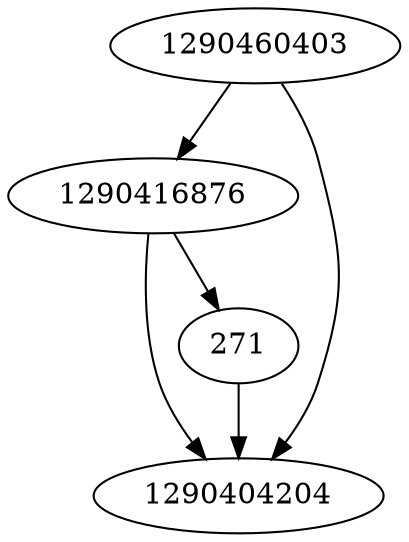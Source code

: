 strict digraph  {
1290416876;
1290460403;
1290404204;
271;
1290416876 -> 271;
1290416876 -> 1290404204;
1290460403 -> 1290404204;
1290460403 -> 1290416876;
271 -> 1290404204;
}
